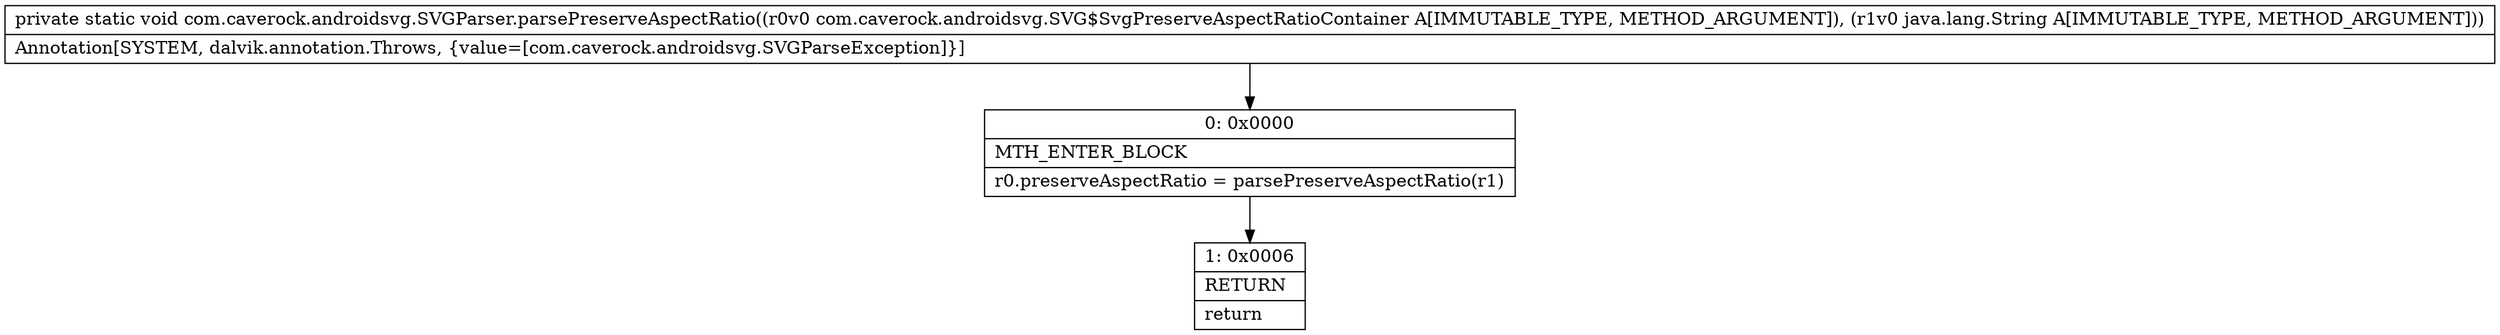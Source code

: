 digraph "CFG forcom.caverock.androidsvg.SVGParser.parsePreserveAspectRatio(Lcom\/caverock\/androidsvg\/SVG$SvgPreserveAspectRatioContainer;Ljava\/lang\/String;)V" {
Node_0 [shape=record,label="{0\:\ 0x0000|MTH_ENTER_BLOCK\l|r0.preserveAspectRatio = parsePreserveAspectRatio(r1)\l}"];
Node_1 [shape=record,label="{1\:\ 0x0006|RETURN\l|return\l}"];
MethodNode[shape=record,label="{private static void com.caverock.androidsvg.SVGParser.parsePreserveAspectRatio((r0v0 com.caverock.androidsvg.SVG$SvgPreserveAspectRatioContainer A[IMMUTABLE_TYPE, METHOD_ARGUMENT]), (r1v0 java.lang.String A[IMMUTABLE_TYPE, METHOD_ARGUMENT]))  | Annotation[SYSTEM, dalvik.annotation.Throws, \{value=[com.caverock.androidsvg.SVGParseException]\}]\l}"];
MethodNode -> Node_0;
Node_0 -> Node_1;
}

